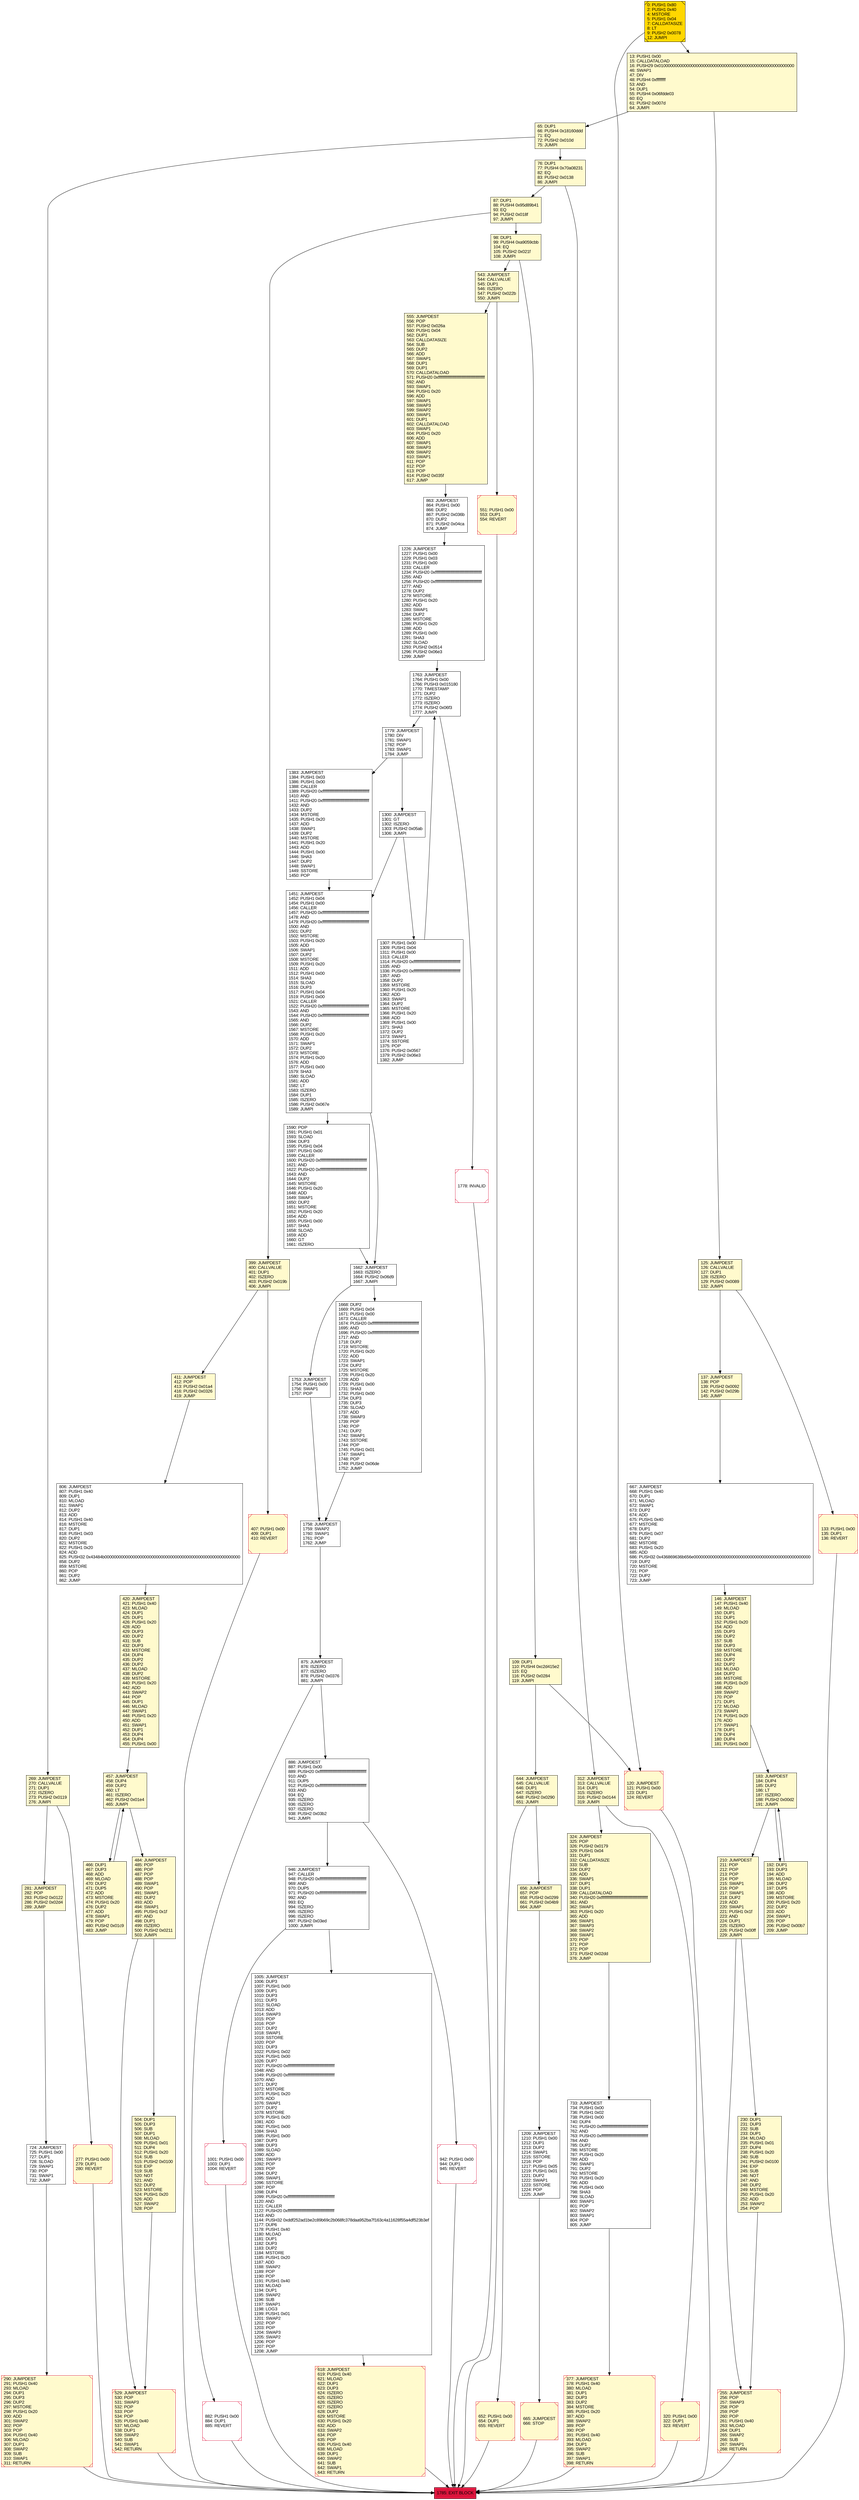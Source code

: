 digraph G {
bgcolor=transparent rankdir=UD;
node [shape=box style=filled color=black fillcolor=white fontname=arial fontcolor=black];
667 [label="667: JUMPDEST\l668: PUSH1 0x40\l670: DUP1\l671: MLOAD\l672: SWAP1\l673: DUP2\l674: ADD\l675: PUSH1 0x40\l677: MSTORE\l678: DUP1\l679: PUSH1 0x07\l681: DUP2\l682: MSTORE\l683: PUSH1 0x20\l685: ADD\l686: PUSH32 0x436869636b656e00000000000000000000000000000000000000000000000000\l719: DUP2\l720: MSTORE\l721: POP\l722: DUP2\l723: JUMP\l" ];
183 [label="183: JUMPDEST\l184: DUP4\l185: DUP2\l186: LT\l187: ISZERO\l188: PUSH2 0x00d2\l191: JUMPI\l" fillcolor=lemonchiffon ];
399 [label="399: JUMPDEST\l400: CALLVALUE\l401: DUP1\l402: ISZERO\l403: PUSH2 0x019b\l406: JUMPI\l" fillcolor=lemonchiffon ];
1226 [label="1226: JUMPDEST\l1227: PUSH1 0x00\l1229: PUSH1 0x03\l1231: PUSH1 0x00\l1233: CALLER\l1234: PUSH20 0xffffffffffffffffffffffffffffffffffffffff\l1255: AND\l1256: PUSH20 0xffffffffffffffffffffffffffffffffffffffff\l1277: AND\l1278: DUP2\l1279: MSTORE\l1280: PUSH1 0x20\l1282: ADD\l1283: SWAP1\l1284: DUP2\l1285: MSTORE\l1286: PUSH1 0x20\l1288: ADD\l1289: PUSH1 0x00\l1291: SHA3\l1292: SLOAD\l1293: PUSH2 0x0514\l1296: PUSH2 0x06e3\l1299: JUMP\l" ];
137 [label="137: JUMPDEST\l138: POP\l139: PUSH2 0x0092\l142: PUSH2 0x029b\l145: JUMP\l" fillcolor=lemonchiffon ];
551 [label="551: PUSH1 0x00\l553: DUP1\l554: REVERT\l" fillcolor=lemonchiffon shape=Msquare color=crimson ];
529 [label="529: JUMPDEST\l530: POP\l531: SWAP3\l532: POP\l533: POP\l534: POP\l535: PUSH1 0x40\l537: MLOAD\l538: DUP1\l539: SWAP2\l540: SUB\l541: SWAP1\l542: RETURN\l" fillcolor=lemonchiffon shape=Msquare color=crimson ];
1307 [label="1307: PUSH1 0x00\l1309: PUSH1 0x04\l1311: PUSH1 0x00\l1313: CALLER\l1314: PUSH20 0xffffffffffffffffffffffffffffffffffffffff\l1335: AND\l1336: PUSH20 0xffffffffffffffffffffffffffffffffffffffff\l1357: AND\l1358: DUP2\l1359: MSTORE\l1360: PUSH1 0x20\l1362: ADD\l1363: SWAP1\l1364: DUP2\l1365: MSTORE\l1366: PUSH1 0x20\l1368: ADD\l1369: PUSH1 0x00\l1371: SHA3\l1372: DUP2\l1373: SWAP1\l1374: SSTORE\l1375: POP\l1376: PUSH2 0x0567\l1379: PUSH2 0x06e3\l1382: JUMP\l" ];
210 [label="210: JUMPDEST\l211: POP\l212: POP\l213: POP\l214: POP\l215: SWAP1\l216: POP\l217: SWAP1\l218: DUP2\l219: ADD\l220: SWAP1\l221: PUSH1 0x1f\l223: AND\l224: DUP1\l225: ISZERO\l226: PUSH2 0x00ff\l229: JUMPI\l" fillcolor=lemonchiffon ];
665 [label="665: JUMPDEST\l666: STOP\l" fillcolor=lemonchiffon shape=Msquare color=crimson ];
942 [label="942: PUSH1 0x00\l944: DUP1\l945: REVERT\l" shape=Msquare color=crimson ];
290 [label="290: JUMPDEST\l291: PUSH1 0x40\l293: MLOAD\l294: DUP1\l295: DUP3\l296: DUP2\l297: MSTORE\l298: PUSH1 0x20\l300: ADD\l301: SWAP2\l302: POP\l303: POP\l304: PUSH1 0x40\l306: MLOAD\l307: DUP1\l308: SWAP2\l309: SUB\l310: SWAP1\l311: RETURN\l" fillcolor=lemonchiffon shape=Msquare color=crimson ];
1763 [label="1763: JUMPDEST\l1764: PUSH1 0x00\l1766: PUSH3 0x015180\l1770: TIMESTAMP\l1771: DUP2\l1772: ISZERO\l1773: ISZERO\l1774: PUSH2 0x06f3\l1777: JUMPI\l" ];
420 [label="420: JUMPDEST\l421: PUSH1 0x40\l423: MLOAD\l424: DUP1\l425: DUP1\l426: PUSH1 0x20\l428: ADD\l429: DUP3\l430: DUP2\l431: SUB\l432: DUP3\l433: MSTORE\l434: DUP4\l435: DUP2\l436: DUP2\l437: MLOAD\l438: DUP2\l439: MSTORE\l440: PUSH1 0x20\l442: ADD\l443: SWAP2\l444: POP\l445: DUP1\l446: MLOAD\l447: SWAP1\l448: PUSH1 0x20\l450: ADD\l451: SWAP1\l452: DUP1\l453: DUP4\l454: DUP4\l455: PUSH1 0x00\l" fillcolor=lemonchiffon ];
1753 [label="1753: JUMPDEST\l1754: PUSH1 0x00\l1756: SWAP1\l1757: POP\l" ];
1005 [label="1005: JUMPDEST\l1006: DUP3\l1007: PUSH1 0x00\l1009: DUP1\l1010: DUP3\l1011: DUP3\l1012: SLOAD\l1013: ADD\l1014: SWAP3\l1015: POP\l1016: POP\l1017: DUP2\l1018: SWAP1\l1019: SSTORE\l1020: POP\l1021: DUP3\l1022: PUSH1 0x02\l1024: PUSH1 0x00\l1026: DUP7\l1027: PUSH20 0xffffffffffffffffffffffffffffffffffffffff\l1048: AND\l1049: PUSH20 0xffffffffffffffffffffffffffffffffffffffff\l1070: AND\l1071: DUP2\l1072: MSTORE\l1073: PUSH1 0x20\l1075: ADD\l1076: SWAP1\l1077: DUP2\l1078: MSTORE\l1079: PUSH1 0x20\l1081: ADD\l1082: PUSH1 0x00\l1084: SHA3\l1085: PUSH1 0x00\l1087: DUP3\l1088: DUP3\l1089: SLOAD\l1090: ADD\l1091: SWAP3\l1092: POP\l1093: POP\l1094: DUP2\l1095: SWAP1\l1096: SSTORE\l1097: POP\l1098: DUP4\l1099: PUSH20 0xffffffffffffffffffffffffffffffffffffffff\l1120: AND\l1121: CALLER\l1122: PUSH20 0xffffffffffffffffffffffffffffffffffffffff\l1143: AND\l1144: PUSH32 0xddf252ad1be2c89b69c2b068fc378daa952ba7f163c4a11628f55a4df523b3ef\l1177: DUP6\l1178: PUSH1 0x40\l1180: MLOAD\l1181: DUP1\l1182: DUP3\l1183: DUP2\l1184: MSTORE\l1185: PUSH1 0x20\l1187: ADD\l1188: SWAP2\l1189: POP\l1190: POP\l1191: PUSH1 0x40\l1193: MLOAD\l1194: DUP1\l1195: SWAP2\l1196: SUB\l1197: SWAP1\l1198: LOG3\l1199: PUSH1 0x01\l1201: SWAP2\l1202: POP\l1203: POP\l1204: SWAP3\l1205: SWAP2\l1206: POP\l1207: POP\l1208: JUMP\l" ];
886 [label="886: JUMPDEST\l887: PUSH1 0x00\l889: PUSH20 0xffffffffffffffffffffffffffffffffffffffff\l910: AND\l911: DUP5\l912: PUSH20 0xffffffffffffffffffffffffffffffffffffffff\l933: AND\l934: EQ\l935: ISZERO\l936: ISZERO\l937: ISZERO\l938: PUSH2 0x03b2\l941: JUMPI\l" ];
555 [label="555: JUMPDEST\l556: POP\l557: PUSH2 0x026a\l560: PUSH1 0x04\l562: DUP1\l563: CALLDATASIZE\l564: SUB\l565: DUP2\l566: ADD\l567: SWAP1\l568: DUP1\l569: DUP1\l570: CALLDATALOAD\l571: PUSH20 0xffffffffffffffffffffffffffffffffffffffff\l592: AND\l593: SWAP1\l594: PUSH1 0x20\l596: ADD\l597: SWAP1\l598: SWAP3\l599: SWAP2\l600: SWAP1\l601: DUP1\l602: CALLDATALOAD\l603: SWAP1\l604: PUSH1 0x20\l606: ADD\l607: SWAP1\l608: SWAP3\l609: SWAP2\l610: SWAP1\l611: POP\l612: POP\l613: POP\l614: PUSH2 0x035f\l617: JUMP\l" fillcolor=lemonchiffon ];
146 [label="146: JUMPDEST\l147: PUSH1 0x40\l149: MLOAD\l150: DUP1\l151: DUP1\l152: PUSH1 0x20\l154: ADD\l155: DUP3\l156: DUP2\l157: SUB\l158: DUP3\l159: MSTORE\l160: DUP4\l161: DUP2\l162: DUP2\l163: MLOAD\l164: DUP2\l165: MSTORE\l166: PUSH1 0x20\l168: ADD\l169: SWAP2\l170: POP\l171: DUP1\l172: MLOAD\l173: SWAP1\l174: PUSH1 0x20\l176: ADD\l177: SWAP1\l178: DUP1\l179: DUP4\l180: DUP4\l181: PUSH1 0x00\l" fillcolor=lemonchiffon ];
133 [label="133: PUSH1 0x00\l135: DUP1\l136: REVERT\l" fillcolor=lemonchiffon shape=Msquare color=crimson ];
1300 [label="1300: JUMPDEST\l1301: GT\l1302: ISZERO\l1303: PUSH2 0x05ab\l1306: JUMPI\l" ];
109 [label="109: DUP1\l110: PUSH4 0xc2d415e2\l115: EQ\l116: PUSH2 0x0284\l119: JUMPI\l" fillcolor=lemonchiffon ];
312 [label="312: JUMPDEST\l313: CALLVALUE\l314: DUP1\l315: ISZERO\l316: PUSH2 0x0144\l319: JUMPI\l" fillcolor=lemonchiffon ];
1451 [label="1451: JUMPDEST\l1452: PUSH1 0x04\l1454: PUSH1 0x00\l1456: CALLER\l1457: PUSH20 0xffffffffffffffffffffffffffffffffffffffff\l1478: AND\l1479: PUSH20 0xffffffffffffffffffffffffffffffffffffffff\l1500: AND\l1501: DUP2\l1502: MSTORE\l1503: PUSH1 0x20\l1505: ADD\l1506: SWAP1\l1507: DUP2\l1508: MSTORE\l1509: PUSH1 0x20\l1511: ADD\l1512: PUSH1 0x00\l1514: SHA3\l1515: SLOAD\l1516: DUP3\l1517: PUSH1 0x04\l1519: PUSH1 0x00\l1521: CALLER\l1522: PUSH20 0xffffffffffffffffffffffffffffffffffffffff\l1543: AND\l1544: PUSH20 0xffffffffffffffffffffffffffffffffffffffff\l1565: AND\l1566: DUP2\l1567: MSTORE\l1568: PUSH1 0x20\l1570: ADD\l1571: SWAP1\l1572: DUP2\l1573: MSTORE\l1574: PUSH1 0x20\l1576: ADD\l1577: PUSH1 0x00\l1579: SHA3\l1580: SLOAD\l1581: ADD\l1582: LT\l1583: ISZERO\l1584: DUP1\l1585: ISZERO\l1586: PUSH2 0x067e\l1589: JUMPI\l" ];
733 [label="733: JUMPDEST\l734: PUSH1 0x00\l736: PUSH1 0x02\l738: PUSH1 0x00\l740: DUP4\l741: PUSH20 0xffffffffffffffffffffffffffffffffffffffff\l762: AND\l763: PUSH20 0xffffffffffffffffffffffffffffffffffffffff\l784: AND\l785: DUP2\l786: MSTORE\l787: PUSH1 0x20\l789: ADD\l790: SWAP1\l791: DUP2\l792: MSTORE\l793: PUSH1 0x20\l795: ADD\l796: PUSH1 0x00\l798: SHA3\l799: SLOAD\l800: SWAP1\l801: POP\l802: SWAP2\l803: SWAP1\l804: POP\l805: JUMP\l" ];
806 [label="806: JUMPDEST\l807: PUSH1 0x40\l809: DUP1\l810: MLOAD\l811: SWAP1\l812: DUP2\l813: ADD\l814: PUSH1 0x40\l816: MSTORE\l817: DUP1\l818: PUSH1 0x03\l820: DUP2\l821: MSTORE\l822: PUSH1 0x20\l824: ADD\l825: PUSH32 0x43484b0000000000000000000000000000000000000000000000000000000000\l858: DUP2\l859: MSTORE\l860: POP\l861: DUP2\l862: JUMP\l" ];
652 [label="652: PUSH1 0x00\l654: DUP1\l655: REVERT\l" fillcolor=lemonchiffon shape=Msquare color=crimson ];
98 [label="98: DUP1\l99: PUSH4 0xa9059cbb\l104: EQ\l105: PUSH2 0x021f\l108: JUMPI\l" fillcolor=lemonchiffon ];
277 [label="277: PUSH1 0x00\l279: DUP1\l280: REVERT\l" fillcolor=lemonchiffon shape=Msquare color=crimson ];
946 [label="946: JUMPDEST\l947: CALLER\l948: PUSH20 0xffffffffffffffffffffffffffffffffffffffff\l969: AND\l970: DUP5\l971: PUSH20 0xffffffffffffffffffffffffffffffffffffffff\l992: AND\l993: EQ\l994: ISZERO\l995: ISZERO\l996: ISZERO\l997: PUSH2 0x03ed\l1000: JUMPI\l" ];
407 [label="407: PUSH1 0x00\l409: DUP1\l410: REVERT\l" fillcolor=lemonchiffon shape=Msquare color=crimson ];
875 [label="875: JUMPDEST\l876: ISZERO\l877: ISZERO\l878: PUSH2 0x0376\l881: JUMPI\l" ];
1668 [label="1668: DUP2\l1669: PUSH1 0x04\l1671: PUSH1 0x00\l1673: CALLER\l1674: PUSH20 0xffffffffffffffffffffffffffffffffffffffff\l1695: AND\l1696: PUSH20 0xffffffffffffffffffffffffffffffffffffffff\l1717: AND\l1718: DUP2\l1719: MSTORE\l1720: PUSH1 0x20\l1722: ADD\l1723: SWAP1\l1724: DUP2\l1725: MSTORE\l1726: PUSH1 0x20\l1728: ADD\l1729: PUSH1 0x00\l1731: SHA3\l1732: PUSH1 0x00\l1734: DUP3\l1735: DUP3\l1736: SLOAD\l1737: ADD\l1738: SWAP3\l1739: POP\l1740: POP\l1741: DUP2\l1742: SWAP1\l1743: SSTORE\l1744: POP\l1745: PUSH1 0x01\l1747: SWAP1\l1748: POP\l1749: PUSH2 0x06de\l1752: JUMP\l" ];
125 [label="125: JUMPDEST\l126: CALLVALUE\l127: DUP1\l128: ISZERO\l129: PUSH2 0x0089\l132: JUMPI\l" fillcolor=lemonchiffon ];
0 [label="0: PUSH1 0x80\l2: PUSH1 0x40\l4: MSTORE\l5: PUSH1 0x04\l7: CALLDATASIZE\l8: LT\l9: PUSH2 0x0078\l12: JUMPI\l" fillcolor=lemonchiffon shape=Msquare fillcolor=gold ];
1662 [label="1662: JUMPDEST\l1663: ISZERO\l1664: PUSH2 0x06d9\l1667: JUMPI\l" ];
1758 [label="1758: JUMPDEST\l1759: SWAP2\l1760: SWAP1\l1761: POP\l1762: JUMP\l" ];
13 [label="13: PUSH1 0x00\l15: CALLDATALOAD\l16: PUSH29 0x0100000000000000000000000000000000000000000000000000000000\l46: SWAP1\l47: DIV\l48: PUSH4 0xffffffff\l53: AND\l54: DUP1\l55: PUSH4 0x06fdde03\l60: EQ\l61: PUSH2 0x007d\l64: JUMPI\l" fillcolor=lemonchiffon ];
543 [label="543: JUMPDEST\l544: CALLVALUE\l545: DUP1\l546: ISZERO\l547: PUSH2 0x022b\l550: JUMPI\l" fillcolor=lemonchiffon ];
1001 [label="1001: PUSH1 0x00\l1003: DUP1\l1004: REVERT\l" shape=Msquare color=crimson ];
377 [label="377: JUMPDEST\l378: PUSH1 0x40\l380: MLOAD\l381: DUP1\l382: DUP3\l383: DUP2\l384: MSTORE\l385: PUSH1 0x20\l387: ADD\l388: SWAP2\l389: POP\l390: POP\l391: PUSH1 0x40\l393: MLOAD\l394: DUP1\l395: SWAP2\l396: SUB\l397: SWAP1\l398: RETURN\l" fillcolor=lemonchiffon shape=Msquare color=crimson ];
87 [label="87: DUP1\l88: PUSH4 0x95d89b41\l93: EQ\l94: PUSH2 0x018f\l97: JUMPI\l" fillcolor=lemonchiffon ];
1209 [label="1209: JUMPDEST\l1210: PUSH1 0x00\l1212: DUP1\l1213: DUP2\l1214: SWAP1\l1215: SSTORE\l1216: POP\l1217: PUSH1 0x05\l1219: PUSH1 0x01\l1221: DUP2\l1222: SWAP1\l1223: SSTORE\l1224: POP\l1225: JUMP\l" ];
1778 [label="1778: INVALID\l" shape=Msquare color=crimson ];
644 [label="644: JUMPDEST\l645: CALLVALUE\l646: DUP1\l647: ISZERO\l648: PUSH2 0x0290\l651: JUMPI\l" fillcolor=lemonchiffon ];
192 [label="192: DUP1\l193: DUP3\l194: ADD\l195: MLOAD\l196: DUP2\l197: DUP5\l198: ADD\l199: MSTORE\l200: PUSH1 0x20\l202: DUP2\l203: ADD\l204: SWAP1\l205: POP\l206: PUSH2 0x00b7\l209: JUMP\l" fillcolor=lemonchiffon ];
882 [label="882: PUSH1 0x00\l884: DUP1\l885: REVERT\l" shape=Msquare color=crimson ];
1590 [label="1590: POP\l1591: PUSH1 0x01\l1593: SLOAD\l1594: DUP3\l1595: PUSH1 0x04\l1597: PUSH1 0x00\l1599: CALLER\l1600: PUSH20 0xffffffffffffffffffffffffffffffffffffffff\l1621: AND\l1622: PUSH20 0xffffffffffffffffffffffffffffffffffffffff\l1643: AND\l1644: DUP2\l1645: MSTORE\l1646: PUSH1 0x20\l1648: ADD\l1649: SWAP1\l1650: DUP2\l1651: MSTORE\l1652: PUSH1 0x20\l1654: ADD\l1655: PUSH1 0x00\l1657: SHA3\l1658: SLOAD\l1659: ADD\l1660: GT\l1661: ISZERO\l" ];
618 [label="618: JUMPDEST\l619: PUSH1 0x40\l621: MLOAD\l622: DUP1\l623: DUP3\l624: ISZERO\l625: ISZERO\l626: ISZERO\l627: ISZERO\l628: DUP2\l629: MSTORE\l630: PUSH1 0x20\l632: ADD\l633: SWAP2\l634: POP\l635: POP\l636: PUSH1 0x40\l638: MLOAD\l639: DUP1\l640: SWAP2\l641: SUB\l642: SWAP1\l643: RETURN\l" fillcolor=lemonchiffon shape=Msquare color=crimson ];
320 [label="320: PUSH1 0x00\l322: DUP1\l323: REVERT\l" fillcolor=lemonchiffon shape=Msquare color=crimson ];
269 [label="269: JUMPDEST\l270: CALLVALUE\l271: DUP1\l272: ISZERO\l273: PUSH2 0x0119\l276: JUMPI\l" fillcolor=lemonchiffon ];
255 [label="255: JUMPDEST\l256: POP\l257: SWAP3\l258: POP\l259: POP\l260: POP\l261: PUSH1 0x40\l263: MLOAD\l264: DUP1\l265: SWAP2\l266: SUB\l267: SWAP1\l268: RETURN\l" fillcolor=lemonchiffon shape=Msquare color=crimson ];
484 [label="484: JUMPDEST\l485: POP\l486: POP\l487: POP\l488: POP\l489: SWAP1\l490: POP\l491: SWAP1\l492: DUP2\l493: ADD\l494: SWAP1\l495: PUSH1 0x1f\l497: AND\l498: DUP1\l499: ISZERO\l500: PUSH2 0x0211\l503: JUMPI\l" fillcolor=lemonchiffon ];
1383 [label="1383: JUMPDEST\l1384: PUSH1 0x03\l1386: PUSH1 0x00\l1388: CALLER\l1389: PUSH20 0xffffffffffffffffffffffffffffffffffffffff\l1410: AND\l1411: PUSH20 0xffffffffffffffffffffffffffffffffffffffff\l1432: AND\l1433: DUP2\l1434: MSTORE\l1435: PUSH1 0x20\l1437: ADD\l1438: SWAP1\l1439: DUP2\l1440: MSTORE\l1441: PUSH1 0x20\l1443: ADD\l1444: PUSH1 0x00\l1446: SHA3\l1447: DUP2\l1448: SWAP1\l1449: SSTORE\l1450: POP\l" ];
65 [label="65: DUP1\l66: PUSH4 0x18160ddd\l71: EQ\l72: PUSH2 0x010d\l75: JUMPI\l" fillcolor=lemonchiffon ];
281 [label="281: JUMPDEST\l282: POP\l283: PUSH2 0x0122\l286: PUSH2 0x02d4\l289: JUMP\l" fillcolor=lemonchiffon ];
76 [label="76: DUP1\l77: PUSH4 0x70a08231\l82: EQ\l83: PUSH2 0x0138\l86: JUMPI\l" fillcolor=lemonchiffon ];
863 [label="863: JUMPDEST\l864: PUSH1 0x00\l866: DUP2\l867: PUSH2 0x036b\l870: DUP2\l871: PUSH2 0x04ca\l874: JUMP\l" ];
230 [label="230: DUP1\l231: DUP3\l232: SUB\l233: DUP1\l234: MLOAD\l235: PUSH1 0x01\l237: DUP4\l238: PUSH1 0x20\l240: SUB\l241: PUSH2 0x0100\l244: EXP\l245: SUB\l246: NOT\l247: AND\l248: DUP2\l249: MSTORE\l250: PUSH1 0x20\l252: ADD\l253: SWAP2\l254: POP\l" fillcolor=lemonchiffon ];
656 [label="656: JUMPDEST\l657: POP\l658: PUSH2 0x0299\l661: PUSH2 0x04b9\l664: JUMP\l" fillcolor=lemonchiffon ];
457 [label="457: JUMPDEST\l458: DUP4\l459: DUP2\l460: LT\l461: ISZERO\l462: PUSH2 0x01e4\l465: JUMPI\l" fillcolor=lemonchiffon ];
504 [label="504: DUP1\l505: DUP3\l506: SUB\l507: DUP1\l508: MLOAD\l509: PUSH1 0x01\l511: DUP4\l512: PUSH1 0x20\l514: SUB\l515: PUSH2 0x0100\l518: EXP\l519: SUB\l520: NOT\l521: AND\l522: DUP2\l523: MSTORE\l524: PUSH1 0x20\l526: ADD\l527: SWAP2\l528: POP\l" fillcolor=lemonchiffon ];
1779 [label="1779: JUMPDEST\l1780: DIV\l1781: SWAP1\l1782: POP\l1783: SWAP1\l1784: JUMP\l" ];
324 [label="324: JUMPDEST\l325: POP\l326: PUSH2 0x0179\l329: PUSH1 0x04\l331: DUP1\l332: CALLDATASIZE\l333: SUB\l334: DUP2\l335: ADD\l336: SWAP1\l337: DUP1\l338: DUP1\l339: CALLDATALOAD\l340: PUSH20 0xffffffffffffffffffffffffffffffffffffffff\l361: AND\l362: SWAP1\l363: PUSH1 0x20\l365: ADD\l366: SWAP1\l367: SWAP3\l368: SWAP2\l369: SWAP1\l370: POP\l371: POP\l372: POP\l373: PUSH2 0x02dd\l376: JUMP\l" fillcolor=lemonchiffon ];
1785 [label="1785: EXIT BLOCK\l" fillcolor=crimson ];
411 [label="411: JUMPDEST\l412: POP\l413: PUSH2 0x01a4\l416: PUSH2 0x0326\l419: JUMP\l" fillcolor=lemonchiffon ];
120 [label="120: JUMPDEST\l121: PUSH1 0x00\l123: DUP1\l124: REVERT\l" fillcolor=lemonchiffon shape=Msquare color=crimson ];
724 [label="724: JUMPDEST\l725: PUSH1 0x00\l727: DUP1\l728: SLOAD\l729: SWAP1\l730: POP\l731: SWAP1\l732: JUMP\l" ];
466 [label="466: DUP1\l467: DUP3\l468: ADD\l469: MLOAD\l470: DUP2\l471: DUP5\l472: ADD\l473: MSTORE\l474: PUSH1 0x20\l476: DUP2\l477: ADD\l478: SWAP1\l479: POP\l480: PUSH2 0x01c9\l483: JUMP\l" fillcolor=lemonchiffon ];
0 -> 13;
13 -> 125;
65 -> 76;
120 -> 1785;
137 -> 667;
230 -> 255;
65 -> 269;
183 -> 210;
1662 -> 1668;
1668 -> 1758;
1758 -> 875;
269 -> 281;
457 -> 466;
466 -> 457;
1300 -> 1451;
1451 -> 1662;
886 -> 942;
1779 -> 1383;
1226 -> 1763;
484 -> 504;
281 -> 724;
457 -> 484;
320 -> 1785;
1307 -> 1763;
98 -> 109;
125 -> 133;
255 -> 1785;
76 -> 87;
644 -> 656;
146 -> 183;
667 -> 146;
1662 -> 1753;
1753 -> 1758;
656 -> 1209;
875 -> 886;
882 -> 1785;
886 -> 946;
618 -> 1785;
946 -> 1005;
1300 -> 1307;
1001 -> 1785;
377 -> 1785;
399 -> 407;
1778 -> 1785;
806 -> 420;
125 -> 137;
76 -> 312;
1209 -> 665;
0 -> 120;
543 -> 551;
312 -> 320;
87 -> 399;
1005 -> 618;
277 -> 1785;
555 -> 863;
1383 -> 1451;
407 -> 1785;
411 -> 806;
1779 -> 1300;
269 -> 277;
312 -> 324;
13 -> 65;
183 -> 192;
192 -> 183;
324 -> 733;
652 -> 1785;
109 -> 120;
1763 -> 1778;
133 -> 1785;
543 -> 555;
210 -> 230;
733 -> 377;
644 -> 652;
420 -> 457;
875 -> 882;
1763 -> 1779;
109 -> 644;
290 -> 1785;
210 -> 255;
724 -> 290;
484 -> 529;
863 -> 1226;
1590 -> 1662;
529 -> 1785;
665 -> 1785;
98 -> 543;
942 -> 1785;
504 -> 529;
946 -> 1001;
399 -> 411;
87 -> 98;
551 -> 1785;
1451 -> 1590;
}